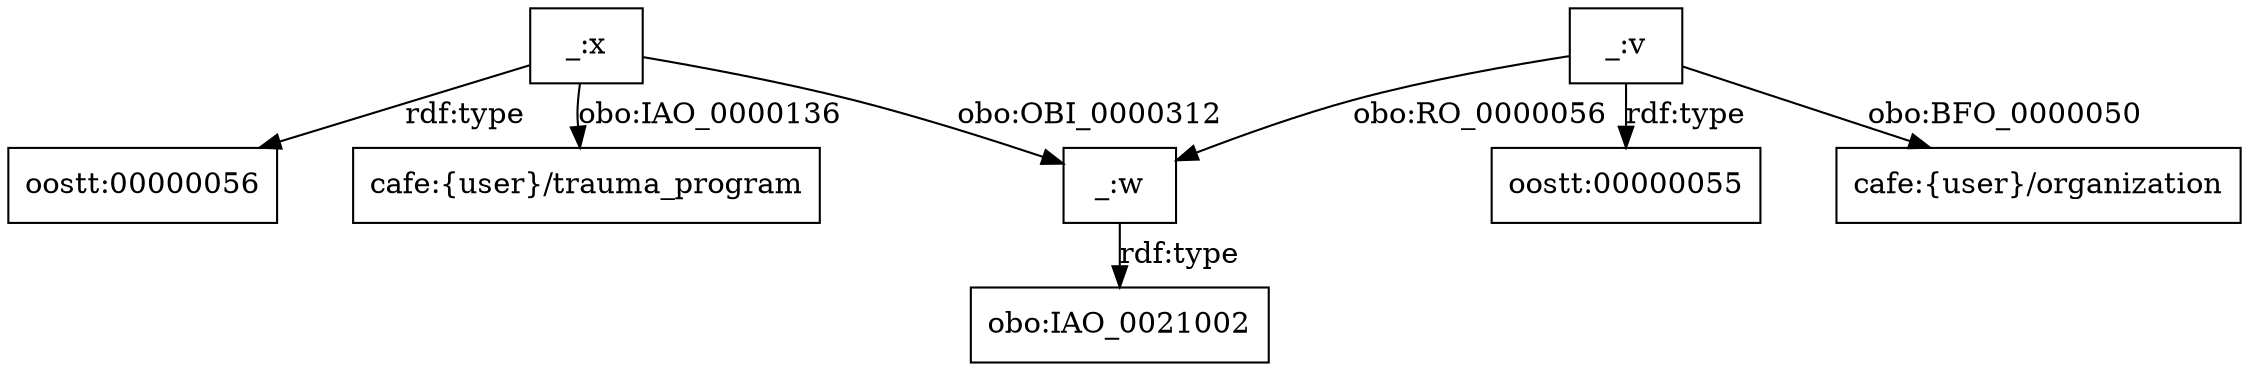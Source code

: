 digraph g { node [shape=rectangle];
graph [splines=true, nodesep=.5, ranksep=0, overlap=false];
"_:w" -> "obo:IAO_0021002" [label="rdf:type"]
"_:x" -> "_:w" [label="obo:OBI_0000312"]
"_:v" -> "oostt:00000055" [label="rdf:type"]
"_:v" -> "cafe:{user}/organization" [label="obo:BFO_0000050"]
"_:v" -> "_:w" [label="obo:RO_0000056"]
"_:x" -> "cafe:{user}/trauma_program" [label="obo:IAO_0000136"]
"_:x" -> "oostt:00000056" [label="rdf:type"]
}